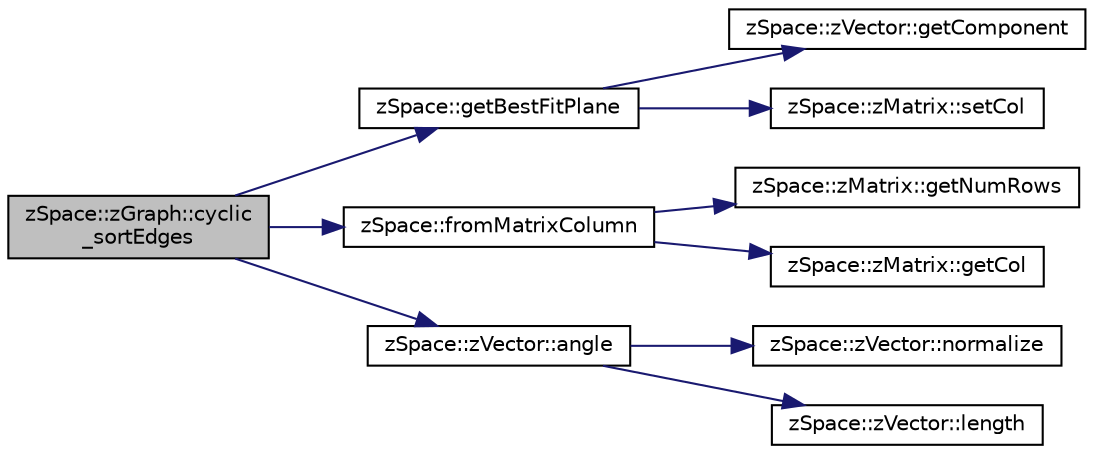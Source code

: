 digraph "zSpace::zGraph::cyclic_sortEdges"
{
  edge [fontname="Helvetica",fontsize="10",labelfontname="Helvetica",labelfontsize="10"];
  node [fontname="Helvetica",fontsize="10",shape=record];
  rankdir="LR";
  Node129 [label="zSpace::zGraph::cyclic\l_sortEdges",height=0.2,width=0.4,color="black", fillcolor="grey75", style="filled", fontcolor="black"];
  Node129 -> Node130 [color="midnightblue",fontsize="10",style="solid",fontname="Helvetica"];
  Node130 [label="zSpace::getBestFitPlane",height=0.2,width=0.4,color="black", fillcolor="white", style="filled",URL="$group__z_vector_matrix_utilities.html#ga064d5638571054d5232b149a75fc9e30",tooltip="This method return a 4X4 matrix of the best fit plane for the given points using Principal Component ..."];
  Node130 -> Node131 [color="midnightblue",fontsize="10",style="solid",fontname="Helvetica"];
  Node131 [label="zSpace::zVector::getComponent",height=0.2,width=0.4,color="black", fillcolor="white", style="filled",URL="$classz_space_1_1z_vector.html#a90d8f98859c540c5fd0bdea52a87d897",tooltip="This method returns the component value of the current zVector. "];
  Node130 -> Node132 [color="midnightblue",fontsize="10",style="solid",fontname="Helvetica"];
  Node132 [label="zSpace::zMatrix::setCol",height=0.2,width=0.4,color="black", fillcolor="white", style="filled",URL="$classz_space_1_1z_matrix.html#aed2d0cb2a763840e9182d79a16ec85ef",tooltip="This method sets the col values at the input col index with the input value. "];
  Node129 -> Node133 [color="midnightblue",fontsize="10",style="solid",fontname="Helvetica"];
  Node133 [label="zSpace::fromMatrixColumn",height=0.2,width=0.4,color="black", fillcolor="white", style="filled",URL="$group__z_vector_matrix_utilities.html#ga57229ba8064031163267f155e9236d7e",tooltip="This method returns extracts a zVector from the input matrix column. "];
  Node133 -> Node134 [color="midnightblue",fontsize="10",style="solid",fontname="Helvetica"];
  Node134 [label="zSpace::zMatrix::getNumRows",height=0.2,width=0.4,color="black", fillcolor="white", style="filled",URL="$classz_space_1_1z_matrix.html#ae85a1183dc320f27fca7608431d5c4f5",tooltip="This method gets the number of rows in the matrix. "];
  Node133 -> Node135 [color="midnightblue",fontsize="10",style="solid",fontname="Helvetica"];
  Node135 [label="zSpace::zMatrix::getCol",height=0.2,width=0.4,color="black", fillcolor="white", style="filled",URL="$classz_space_1_1z_matrix.html#aeac2ded2fa3667acd6d3e28c7ece183d",tooltip="This method gets the column values at the input column index. "];
  Node129 -> Node136 [color="midnightblue",fontsize="10",style="solid",fontname="Helvetica"];
  Node136 [label="zSpace::zVector::angle",height=0.2,width=0.4,color="black", fillcolor="white", style="filled",URL="$classz_space_1_1z_vector.html#acf4156a0599baccfab7d3ff64bf4c209",tooltip="This method returns the angle between the current zVector and input zVector. "];
  Node136 -> Node137 [color="midnightblue",fontsize="10",style="solid",fontname="Helvetica"];
  Node137 [label="zSpace::zVector::normalize",height=0.2,width=0.4,color="black", fillcolor="white", style="filled",URL="$classz_space_1_1z_vector.html#a27d075d5055bb92ddfe63fae4010339b",tooltip="This method normalizes the vector to unit length. "];
  Node136 -> Node138 [color="midnightblue",fontsize="10",style="solid",fontname="Helvetica"];
  Node138 [label="zSpace::zVector::length",height=0.2,width=0.4,color="black", fillcolor="white", style="filled",URL="$classz_space_1_1z_vector.html#aa3e1fd350f48b30428f95e716a4e3400",tooltip="This method returns the magnitude/length of the zVector. "];
}
